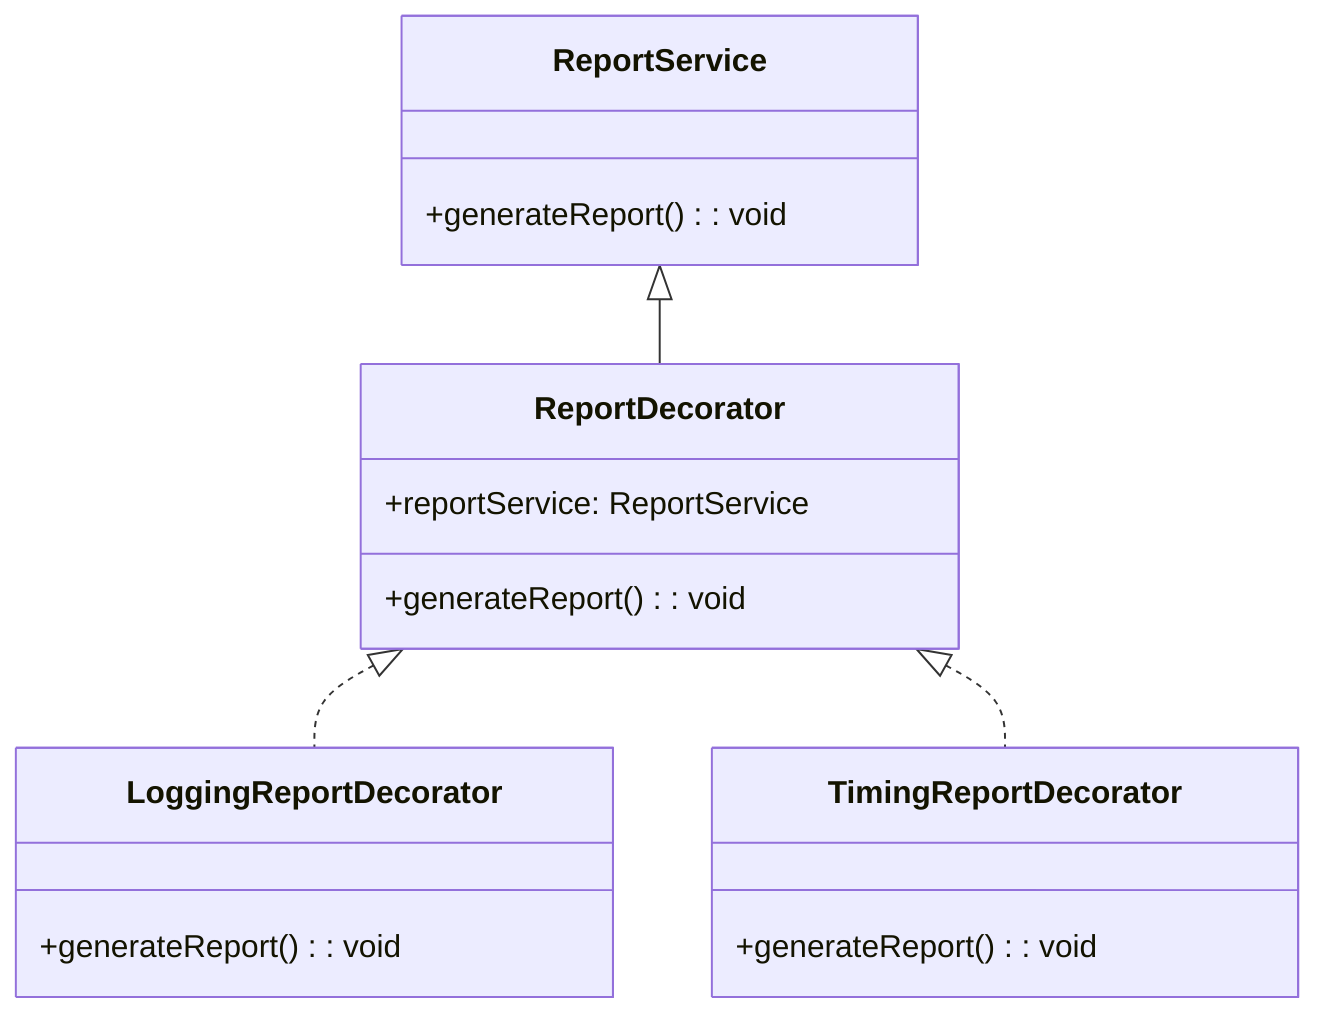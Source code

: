 classDiagram
    class ReportService {
        +generateReport(): void
    }

    class ReportDecorator {
        +reportService: ReportService
        +generateReport(): void
    }

    class LoggingReportDecorator {
        +generateReport(): void
    }

    class TimingReportDecorator {
        +generateReport(): void
    }

    ReportService <|-- ReportDecorator
    ReportDecorator <|.. LoggingReportDecorator
    ReportDecorator <|.. TimingReportDecorator